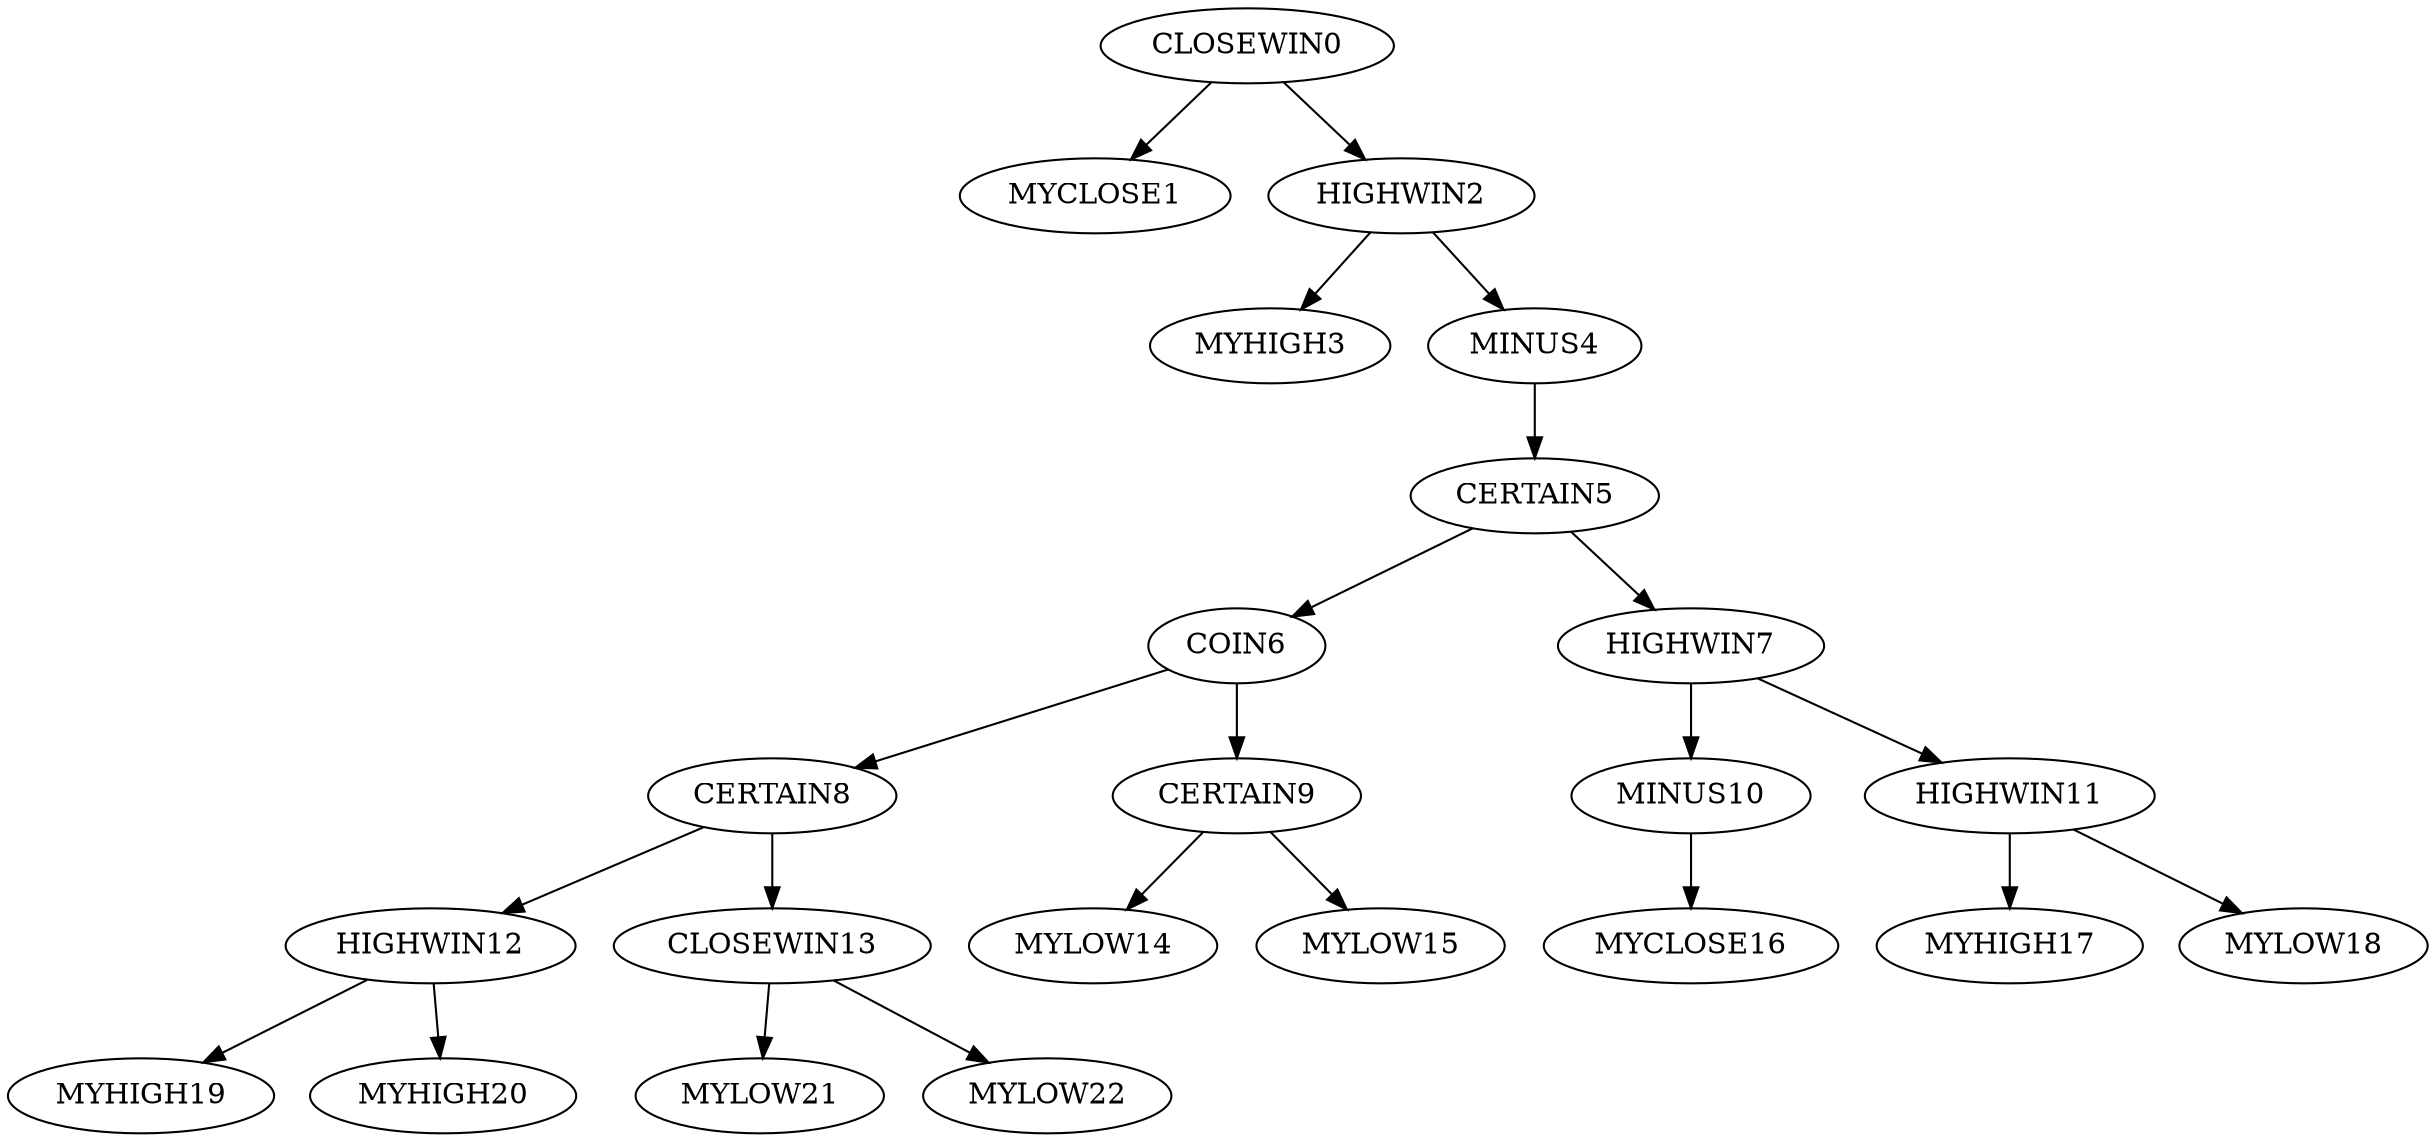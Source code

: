 digraph T {
	CLOSEWIN0 -> MYCLOSE1;
	CLOSEWIN0 -> HIGHWIN2;
	HIGHWIN2 -> MYHIGH3;
	HIGHWIN2 -> MINUS4;
	MINUS4 -> CERTAIN5;
	CERTAIN5 -> COIN6;
	CERTAIN5 -> HIGHWIN7;
	COIN6 -> CERTAIN8;
	COIN6 -> CERTAIN9;
	HIGHWIN7 -> MINUS10;
	HIGHWIN7 -> HIGHWIN11;
	CERTAIN8 -> HIGHWIN12;
	CERTAIN8 -> CLOSEWIN13;
	CERTAIN9 -> MYLOW14;
	CERTAIN9 -> MYLOW15;
	MINUS10 -> MYCLOSE16;
	HIGHWIN11 -> MYHIGH17;
	HIGHWIN11 -> MYLOW18;
	HIGHWIN12 -> MYHIGH19;
	HIGHWIN12 -> MYHIGH20;
	CLOSEWIN13 -> MYLOW21;
	CLOSEWIN13 -> MYLOW22;
}